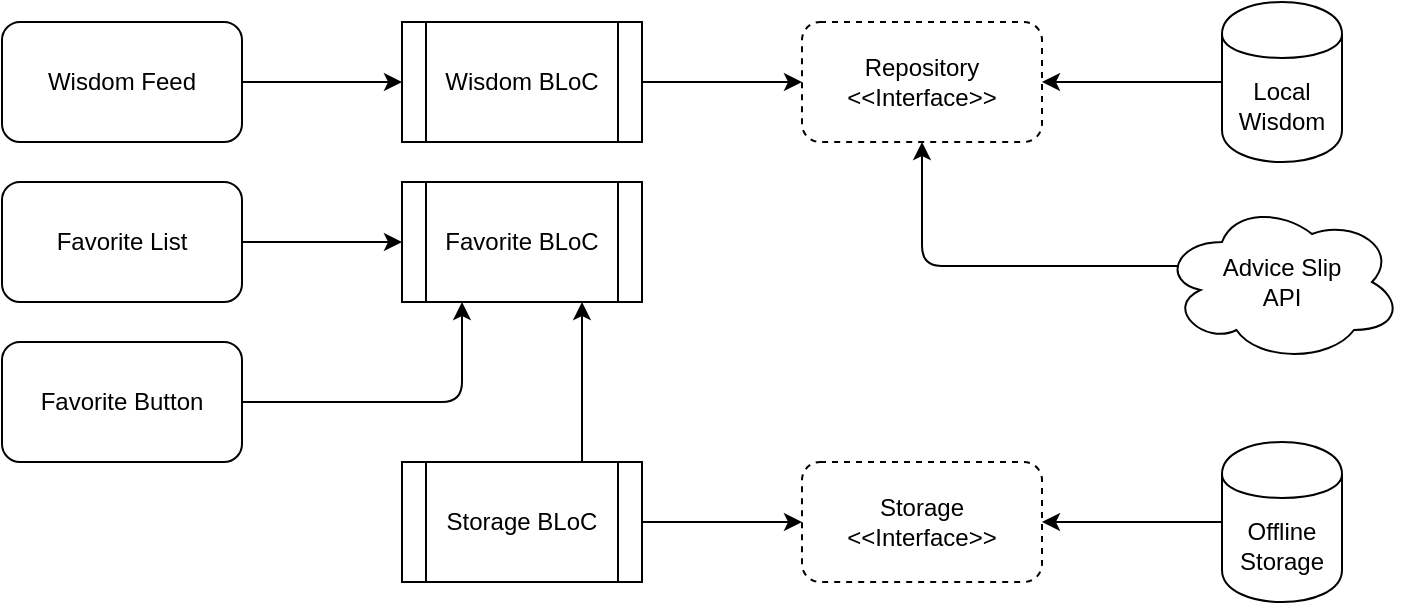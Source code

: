 <mxfile pages="1" version="11.2.8" type="device"><diagram id="8VS-uB3IodnYYs4xb3F6" name="Page-1"><mxGraphModel dx="782" dy="437" grid="1" gridSize="10" guides="1" tooltips="1" connect="1" arrows="1" fold="1" page="1" pageScale="1" pageWidth="827" pageHeight="1169" math="0" shadow="0"><root><mxCell id="0"/><mxCell id="1" parent="0"/><mxCell id="A2WBgfQ7cFJWv3P1dN0y-1" value="Wisdom Feed" style="rounded=1;whiteSpace=wrap;html=1;" parent="1" vertex="1"><mxGeometry x="20" y="20" width="120" height="60" as="geometry"/></mxCell><mxCell id="A2WBgfQ7cFJWv3P1dN0y-2" value="Favorite List" style="rounded=1;whiteSpace=wrap;html=1;" parent="1" vertex="1"><mxGeometry x="20" y="100" width="120" height="60" as="geometry"/></mxCell><mxCell id="A2WBgfQ7cFJWv3P1dN0y-3" value="Favorite Button" style="rounded=1;whiteSpace=wrap;html=1;" parent="1" vertex="1"><mxGeometry x="20" y="180" width="120" height="60" as="geometry"/></mxCell><mxCell id="A2WBgfQ7cFJWv3P1dN0y-4" value="Wisdom BLoC" style="shape=process;whiteSpace=wrap;html=1;backgroundOutline=1;" parent="1" vertex="1"><mxGeometry x="220" y="20" width="120" height="60" as="geometry"/></mxCell><mxCell id="A2WBgfQ7cFJWv3P1dN0y-5" value="Favorite BLoC" style="shape=process;whiteSpace=wrap;html=1;backgroundOutline=1;" parent="1" vertex="1"><mxGeometry x="220" y="100" width="120" height="60" as="geometry"/></mxCell><mxCell id="A2WBgfQ7cFJWv3P1dN0y-9" value="&lt;span style=&quot;white-space: normal&quot;&gt;Repository&lt;/span&gt;&lt;br style=&quot;white-space: normal&quot;&gt;&lt;span style=&quot;white-space: normal&quot;&gt;&amp;lt;&amp;lt;Interface&amp;gt;&amp;gt;&lt;/span&gt;" style="rounded=1;whiteSpace=wrap;html=1;dashed=1;" parent="1" vertex="1"><mxGeometry x="420" y="20" width="120" height="60" as="geometry"/></mxCell><mxCell id="A2WBgfQ7cFJWv3P1dN0y-10" value="Local&lt;br&gt;Wisdom" style="shape=cylinder;whiteSpace=wrap;html=1;boundedLbl=1;backgroundOutline=1;" parent="1" vertex="1"><mxGeometry x="630" y="10" width="60" height="80" as="geometry"/></mxCell><mxCell id="A2WBgfQ7cFJWv3P1dN0y-11" value="Advice Slip &lt;br&gt;API" style="ellipse;shape=cloud;whiteSpace=wrap;html=1;" parent="1" vertex="1"><mxGeometry x="600" y="110" width="120" height="80" as="geometry"/></mxCell><mxCell id="A2WBgfQ7cFJWv3P1dN0y-12" value="" style="endArrow=classic;html=1;entryX=0;entryY=0.5;entryDx=0;entryDy=0;exitX=1;exitY=0.5;exitDx=0;exitDy=0;" parent="1" source="A2WBgfQ7cFJWv3P1dN0y-4" target="A2WBgfQ7cFJWv3P1dN0y-9" edge="1"><mxGeometry width="50" height="50" relative="1" as="geometry"><mxPoint x="20" y="310" as="sourcePoint"/><mxPoint x="70" y="260" as="targetPoint"/></mxGeometry></mxCell><mxCell id="A2WBgfQ7cFJWv3P1dN0y-13" value="" style="endArrow=classic;html=1;entryX=1;entryY=0.5;entryDx=0;entryDy=0;exitX=0;exitY=0.5;exitDx=0;exitDy=0;" parent="1" source="A2WBgfQ7cFJWv3P1dN0y-10" target="A2WBgfQ7cFJWv3P1dN0y-9" edge="1"><mxGeometry width="50" height="50" relative="1" as="geometry"><mxPoint x="20" y="310" as="sourcePoint"/><mxPoint x="70" y="260" as="targetPoint"/></mxGeometry></mxCell><mxCell id="A2WBgfQ7cFJWv3P1dN0y-15" value="" style="endArrow=classic;html=1;entryX=0.5;entryY=1;entryDx=0;entryDy=0;exitX=0.07;exitY=0.4;exitDx=0;exitDy=0;exitPerimeter=0;" parent="1" source="A2WBgfQ7cFJWv3P1dN0y-11" target="A2WBgfQ7cFJWv3P1dN0y-9" edge="1"><mxGeometry width="50" height="50" relative="1" as="geometry"><mxPoint x="20" y="310" as="sourcePoint"/><mxPoint x="70" y="260" as="targetPoint"/><Array as="points"><mxPoint x="480" y="142"/></Array></mxGeometry></mxCell><mxCell id="A2WBgfQ7cFJWv3P1dN0y-18" value="" style="endArrow=classic;html=1;entryX=0;entryY=0.5;entryDx=0;entryDy=0;exitX=1;exitY=0.5;exitDx=0;exitDy=0;" parent="1" source="A2WBgfQ7cFJWv3P1dN0y-1" target="A2WBgfQ7cFJWv3P1dN0y-4" edge="1"><mxGeometry width="50" height="50" relative="1" as="geometry"><mxPoint x="20" y="310" as="sourcePoint"/><mxPoint x="70" y="260" as="targetPoint"/></mxGeometry></mxCell><mxCell id="A2WBgfQ7cFJWv3P1dN0y-19" value="" style="endArrow=classic;html=1;entryX=0;entryY=0.5;entryDx=0;entryDy=0;" parent="1" source="A2WBgfQ7cFJWv3P1dN0y-2" target="A2WBgfQ7cFJWv3P1dN0y-5" edge="1"><mxGeometry width="50" height="50" relative="1" as="geometry"><mxPoint x="20" y="310" as="sourcePoint"/><mxPoint x="70" y="260" as="targetPoint"/></mxGeometry></mxCell><mxCell id="A2WBgfQ7cFJWv3P1dN0y-20" value="" style="endArrow=classic;html=1;entryX=0.25;entryY=1;entryDx=0;entryDy=0;exitX=1;exitY=0.5;exitDx=0;exitDy=0;" parent="1" source="A2WBgfQ7cFJWv3P1dN0y-3" target="A2WBgfQ7cFJWv3P1dN0y-5" edge="1"><mxGeometry width="50" height="50" relative="1" as="geometry"><mxPoint x="20" y="310" as="sourcePoint"/><mxPoint x="70" y="260" as="targetPoint"/><Array as="points"><mxPoint x="250" y="210"/></Array></mxGeometry></mxCell><mxCell id="glZOjdkqKp2NbTkPnZqp-2" style="edgeStyle=orthogonalEdgeStyle;rounded=0;orthogonalLoop=1;jettySize=auto;html=1;entryX=1;entryY=0.5;entryDx=0;entryDy=0;" edge="1" parent="1" source="A2WBgfQ7cFJWv3P1dN0y-23" target="glZOjdkqKp2NbTkPnZqp-1"><mxGeometry relative="1" as="geometry"/></mxCell><mxCell id="A2WBgfQ7cFJWv3P1dN0y-23" value="Offline&lt;br&gt;Storage" style="shape=cylinder;whiteSpace=wrap;html=1;boundedLbl=1;backgroundOutline=1;" parent="1" vertex="1"><mxGeometry x="630" y="230" width="60" height="80" as="geometry"/></mxCell><mxCell id="glZOjdkqKp2NbTkPnZqp-1" value="&lt;span style=&quot;white-space: normal&quot;&gt;Storage&lt;br&gt;&amp;lt;&amp;lt;Interface&amp;gt;&amp;gt;&lt;/span&gt;" style="rounded=1;whiteSpace=wrap;html=1;dashed=1;" vertex="1" parent="1"><mxGeometry x="420" y="240" width="120" height="60" as="geometry"/></mxCell><mxCell id="glZOjdkqKp2NbTkPnZqp-4" style="edgeStyle=orthogonalEdgeStyle;rounded=0;orthogonalLoop=1;jettySize=auto;html=1;entryX=0;entryY=0.5;entryDx=0;entryDy=0;" edge="1" parent="1" source="glZOjdkqKp2NbTkPnZqp-3" target="glZOjdkqKp2NbTkPnZqp-1"><mxGeometry relative="1" as="geometry"/></mxCell><mxCell id="glZOjdkqKp2NbTkPnZqp-5" style="edgeStyle=orthogonalEdgeStyle;rounded=1;orthogonalLoop=1;jettySize=auto;html=1;entryX=0.75;entryY=1;entryDx=0;entryDy=0;exitX=0.75;exitY=0;exitDx=0;exitDy=0;" edge="1" parent="1" source="glZOjdkqKp2NbTkPnZqp-3" target="A2WBgfQ7cFJWv3P1dN0y-5"><mxGeometry relative="1" as="geometry"><Array as="points"><mxPoint x="310" y="210"/><mxPoint x="310" y="210"/></Array></mxGeometry></mxCell><mxCell id="glZOjdkqKp2NbTkPnZqp-3" value="Storage BLoC" style="shape=process;whiteSpace=wrap;html=1;backgroundOutline=1;" vertex="1" parent="1"><mxGeometry x="220" y="240" width="120" height="60" as="geometry"/></mxCell></root></mxGraphModel></diagram></mxfile>